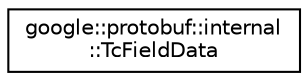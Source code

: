 digraph "类继承关系图"
{
 // LATEX_PDF_SIZE
  edge [fontname="Helvetica",fontsize="10",labelfontname="Helvetica",labelfontsize="10"];
  node [fontname="Helvetica",fontsize="10",shape=record];
  rankdir="LR";
  Node0 [label="google::protobuf::internal\l::TcFieldData",height=0.2,width=0.4,color="black", fillcolor="white", style="filled",URL="$structgoogle_1_1protobuf_1_1internal_1_1TcFieldData.html",tooltip=" "];
}
